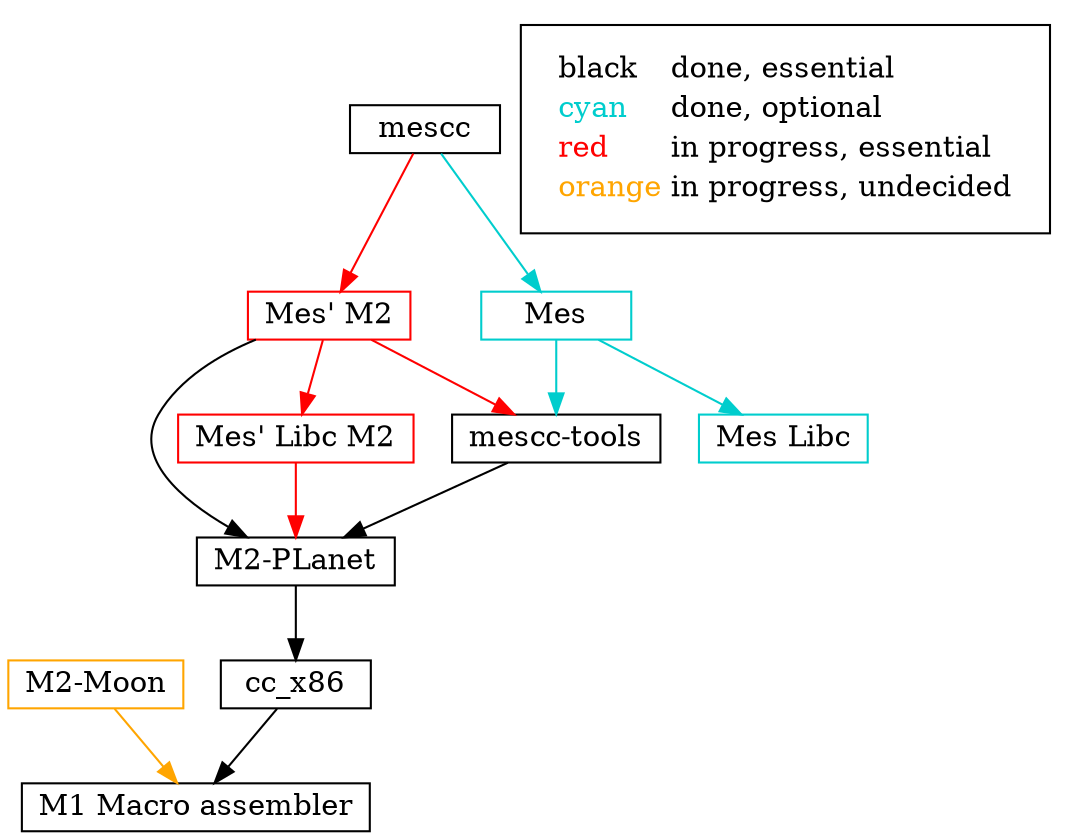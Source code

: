 digraph  {
  node[shape=box,width=1,height=0.25];
  edge [height=0.25];

  # "hex0 Monitor" [label = "hex0 Monitor", color = black, shape = box];
  # "hex0 Assembler" [label = "hex0 Assembler", color = black, shape = box];
  # "SET" [label = "SET editor", color = cyan3, shape = box];
  # "hex1 Assembler" [label = "hex1 Assembler", color = black, shape = box];
  # "hex2 Assembler" [label = "hex2 Assembler", color = black, shape = box];
  # "M1 Macro assembler" [label = "M1 Macro assembler", color = black, shape = box];
  # "catm" [label = "catm", color = black, shape = box];
  # "Slow_Lisp" [label = "Slow Lisp", color = green3, shape = box];
  # "Stage0-FORTH" [label = "Stage0 FORTH", color = green3, shape = box];
  "cc_x86" [label = "cc_x86", color = black, shape = box];
  "M2-Planet" [label = "M2-PLanet", color = black, shape = box];
  "M2-Moon" [label = "M2-Moon", color = orange, shape = box];
  # "mescc-tools-seed" [label = "mescc-tools-seed", color = black, shape = box];
  # "%bootstrap Guile" [label = "%bootstrap Guile", color=cyan3, shape = box];
  "mescc-tools" [label = "mescc-tools", color = black, shape = box];
  "Mes' Libc M2" [label = "Mes' Libc M2", color = red1, shape = box];
  "Mes' M2" [label = "Mes' M2", color = red1, shape = box];
  "Mes Libc" [label = "Mes Libc", color = cyan3, shape = box];
  "Mes" [label = "Mes", color = cyan3, shape = box];
  # "mescc" [label = "mescc", color = black, shape = box];
  # "Mes Libc +TCC" [label = "Mes Libc +TCC", color = black, shape = box];
  # "tcc" [label = "tcc", color = black, shape = box];
  # "Mes Libc +GNU" [label = "Mes Libc +GNU", color = black, shape = box];
  # "gcc-core 2.95.3" [label = "gcc-core 2.95.3", color = black, shape = box];
  # "glibc 2.2.5" [label = "glibc 2.2.5", color = black, shape = box];
  # "gcc 2.95.3" [label = "gcc 2.95.3", color = black, shape = box];
  # "glibc 2.16" [label = "glibc 2.16", color = black, shape = box];
  # "gcc 4.7.4" [label = "gcc 4.7.4", color = black, shape = box];

  # "SET" -> "hex0 Monitor" [color = cyan3];
  # "hex0 Assembler" -> "hex0 Monitor" [color = black];
  # "hex1 Assembler" -> "hex0 Assembler" [color = black];
  # "hex2 Assembler" -> "hex1 Assembler" [color = black];
  # "hex2 Assembler" -> "catm" [color = black];
  # "M1 Macro assembler" -> "hex2 Assembler" [color = black];
  # "M1 Macro assembler" -> "catm" [color = black];
  # "catm" -> "hex0 Assembler" [color = black];
  # "Slow_Lisp" -> "M1 Macro assembler" [color = green3];
  # "Stage0-FORTH" -> "M1 Macro assembler" [color = green3];
  "cc_x86" -> "M1 Macro assembler" [color = black];
  "M2-Planet" -> "cc_x86" [color = black];
  "M2-Moon" -> "M1 Macro assembler" [color = orange];

  # "mescc-tools-seed" -> "cc_x86" [color = black];
  # "mescc-tools" -> "mescc-tools-seed" [color = black];
  "mescc-tools" -> "M2-Planet" [color = black];

  # "Gash" -> "Mes' M2" [color = red1];
  # "Gash" -> "%bootstrap Guile" [color = cyan3];
  # "Gash Core Utils" -> "Gash" [color = black];
  # "Gash Core Utils" -> "%bootstrap Guile" [color = cyan3];
  # "Gash Core Utils" -> "Mes' M2" [color = red1];

  "Mes' Libc M2" -> "M2-Planet" [color = red1];

  "Mes' M2" -> "mescc-tools" [color = red1];
  "Mes' M2" -> "Mes' Libc M2" [color = red1];
  "Mes' M2" -> "M2-Planet" [color = black];

  "Mes" -> "mescc-tools" [color = cyan3];
  "Mes" -> "Mes Libc" [color = cyan3];
  # "Mes" -> "Gash" [color = cyan3];
  # "Mes" -> "Gash Core Utils" [color = cyan3];

  "mescc" -> "Mes' M2" [color = red1];
  "mescc" -> "Mes" [color = cyan3];

  # "Mes Libc +TCC" -> "Mes" [color = cyan3];
  # "Mes Libc +TCC" -> "Mes' M2" [color = red1];

  # "tcc" -> "Mes Libc +TCC" [color = black];
  # "tcc" -> "Gash" [color = black];
  # "tcc" -> "Gash Core Utils" [color = black];
  # "tcc" -> "mescc" [color = black];

  # "Mes Libc +GNU" -> "tcc" [color = black];

  # "gcc-core 2.95.3" -> "Mes Libc +GNU" [color = black];
  # "gcc-core 2.95.3" -> "Gash" [color = black];
  # "gcc-core 2.95.3" -> "Gash Core Utils" [color = black];
  # "gcc-core 2.95.3" -> "tcc" [color = black];

  # "make" -> "Mes Libc +GNU" [color = black];
  # "make" -> "tcc" [color = black];
  # "make" -> "Gash" [color = black];
  # "make" -> "Gash Core Utils" [color = black];

  # "glibc 2.2.5" -> "gcc-core 2.95.3" [color = black];
  # "glibc 2.2.5" -> "binutils" [color = black];
  # "glibc 2.2.5" -> "Mes Libc +GNU" [color = black];
  # "glibc 2.2.5" -> "make" [color = black];
  # "glibc 2.2.5" -> "Gash" [color = black];
  # "glibc 2.2.5" -> "Gash Core Utils" [color = black];

  # "gcc 2.95.3" -> "gcc-core 2.95.3" [color = black];
  # "gcc 2.95.3" -> "binutils" [color = black];
  # "gcc 2.95.3" -> "glibc 2.2.5" [color = black];
  # "gcc 2.95.3" -> "make" [color = black];
  # "gcc 2.95.3" -> "Gash" [color = black];
  # "gcc 2.95.3" -> "Gash Core Utils" [color = black];

  # "glibc 2.16" -> "glibc 2.2.5" [color = black];
  # "glibc 2.16" -> "binutils" [color = black];
  # "glibc 2.16" -> "gcc 2.95.3" [color = black];
  # "glibc 2.16" -> "make" [color = black];
  # "glibc 2.16" -> "Gash" [color = black];
  # "glibc 2.16" -> "Gash Core Utils" [color = black];

  # "gcc 4.6.4" -> "glibc 2.16" [color = black];
  # "gcc 4.6.4" -> "binutils" [color = black];
  # "gcc 4.6.4" -> "gcc 2.95.3" [color = black];
  # "gcc 4.6.4" -> "make" [color = black];
  # "gcc 4.6.4" -> "Gash" [color = black];
  # "gcc 4.6.4" -> "Gash Core Utils" [color = black];

  node [shape=plaintext]
  subgraph cluster_01 {
    key [label=<<table border="0" cellpadding="2" cellspacing="0" cellborder="0">
      <tr><td align="left"><font color="black">black</font></td><td align="left">done, essential</td></tr>
      <tr><td align="left"><font color="cyan3">cyan</font></td><td align="left">done, optional</td></tr>
<!--
      <tr><td align="left"><font color="green3">green</font></td><td align="left">done, undecided</td></tr>
!-->
      <tr><td align="left"><font color="red1">red</font></td><td align="left">in progress, essential</td></tr>
      <tr><td align="left"><font color="orange">orange</font></td><td align="left">in progress, undecided</td></tr>
      </table>>]
  }
}
